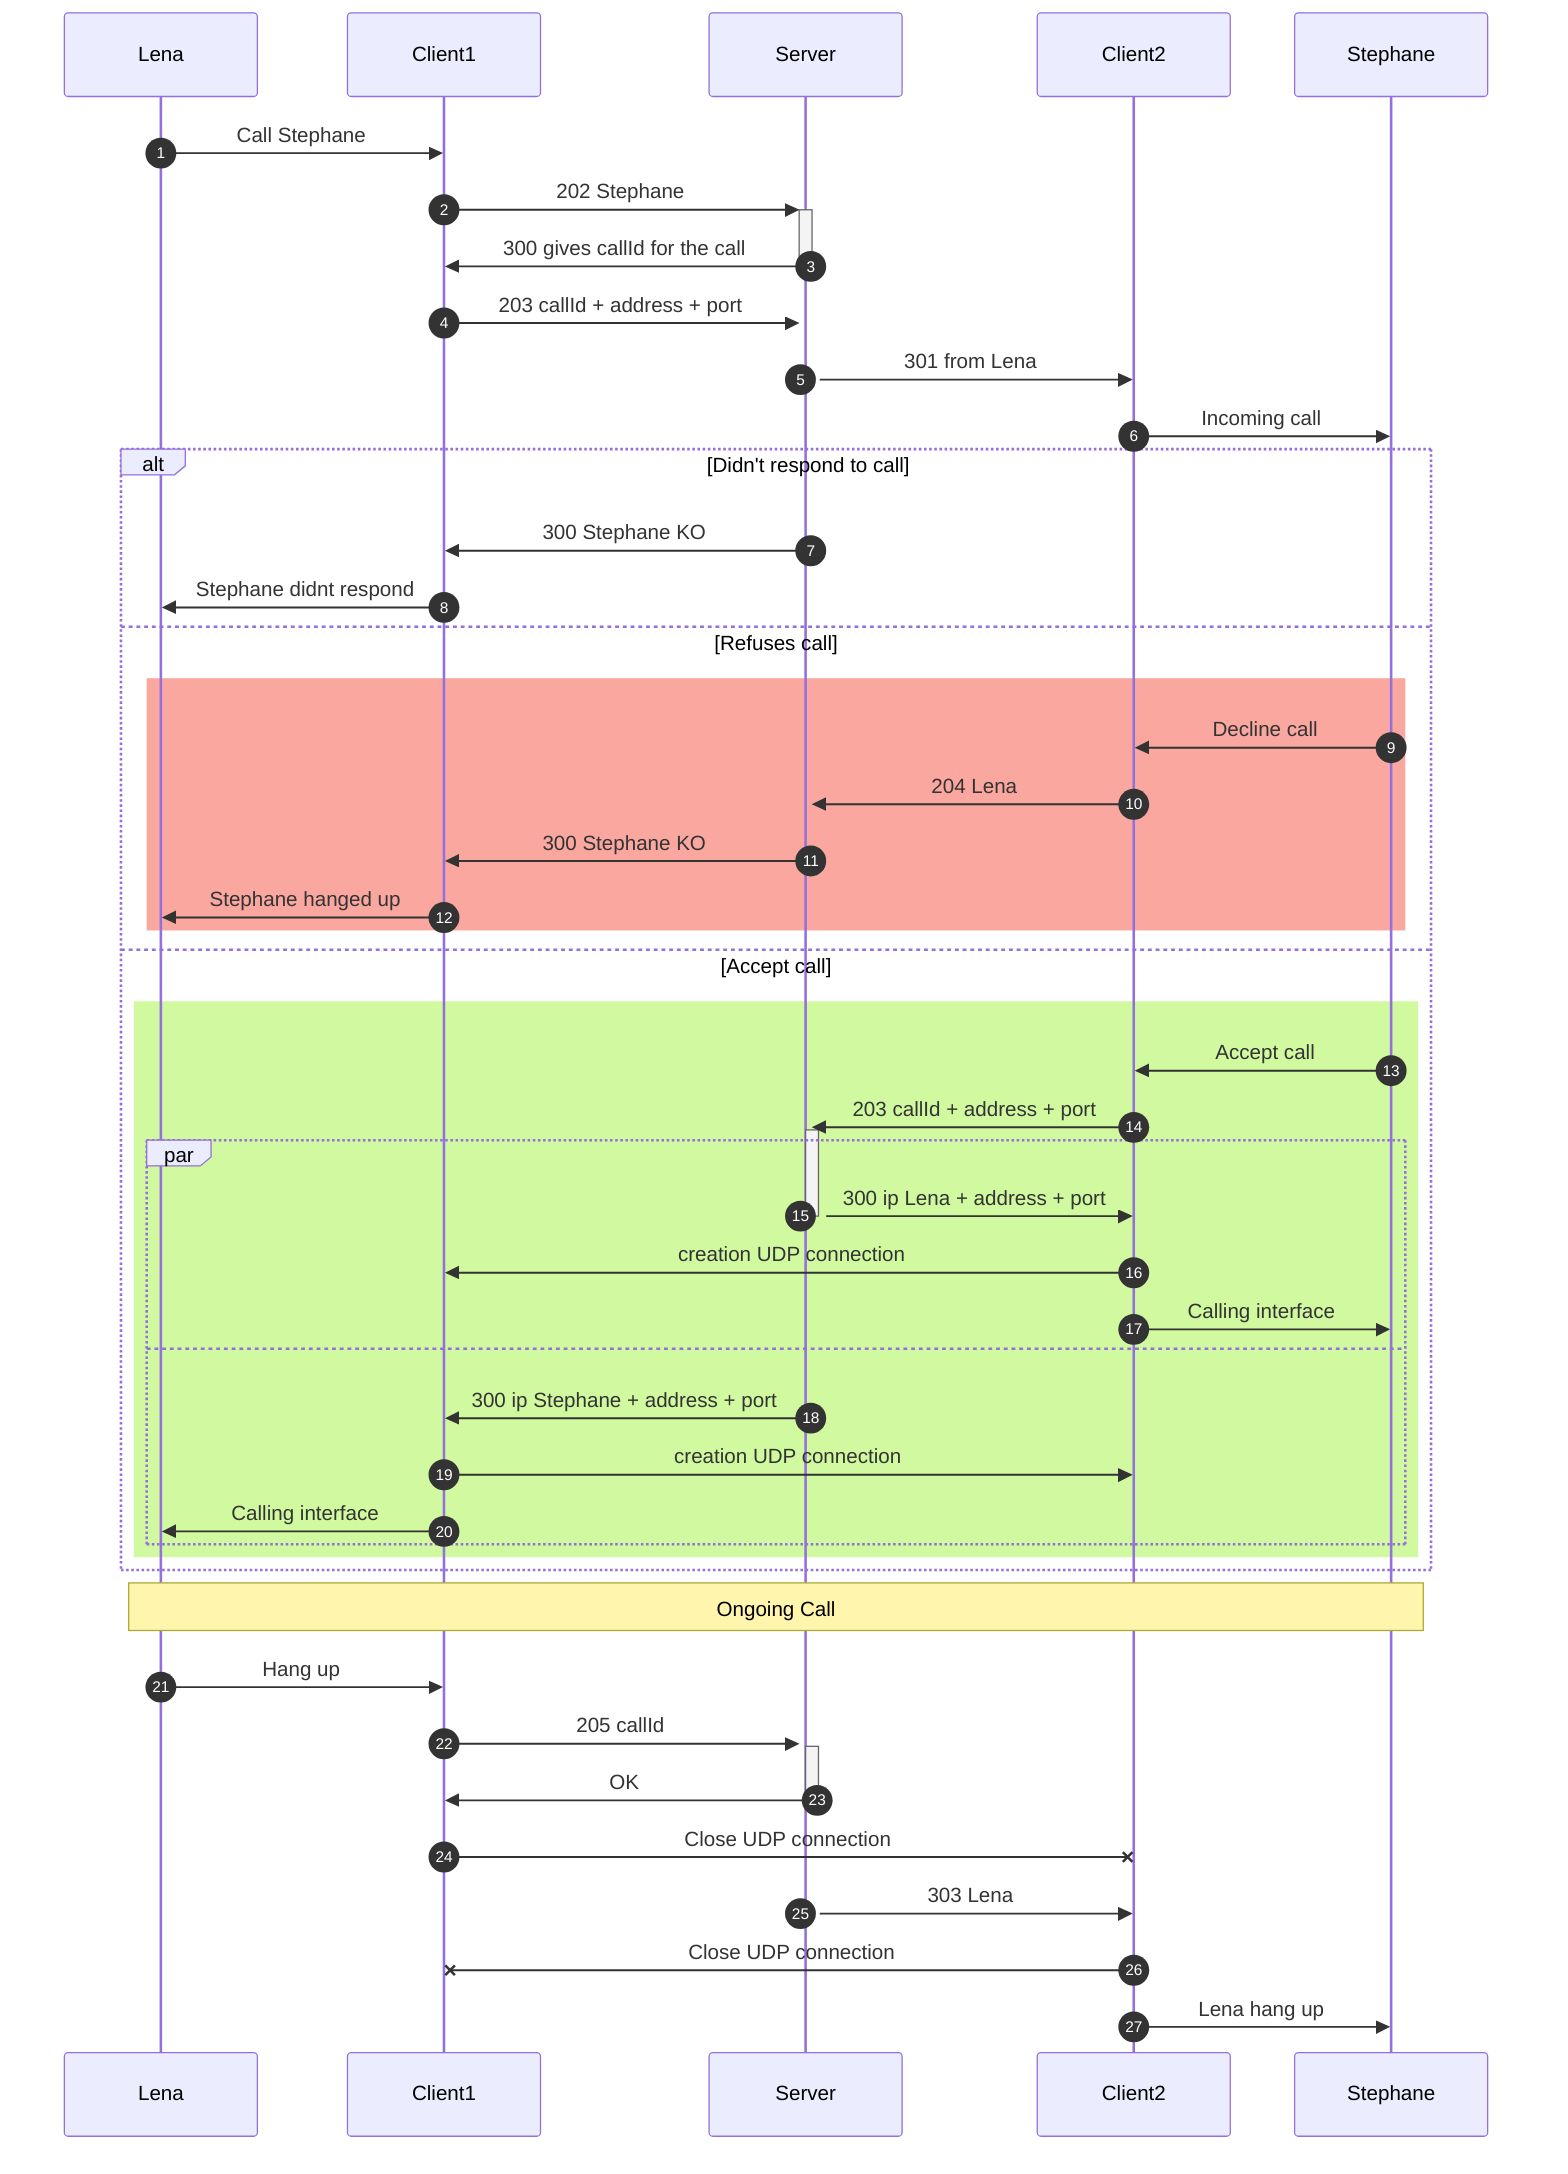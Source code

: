 sequenceDiagram
    participant Lena
    participant Client1
    participant Server
    participant Client2
    participant Stephane
    autonumber

    Lena->>Client1: Call Stephane
    Client1->>+Server: 202 Stephane
    Server->>-Client1: 300 gives callId for the call

    Client1->>+Server: 203 callId + address + port



    Server->>Client2: 301 from Lena
    Client2->>Stephane: Incoming call

    alt Didn't respond to call
        Server->>Client1: 300 Stephane KO
        Client1->>Lena: Stephane didnt respond
    else Refuses call
        rect rgba(245, 81, 66, .5)
            Stephane->>Client2: Decline call
            Client2->>Server: 204 Lena
            Server->>Client1: 300 Stephane KO
            Client1->>Lena: Stephane hanged up
        end
    else Accept call
        rect rgba(164, 245, 66, .5)
            Stephane->>Client2: Accept call
            Client2->>+Server: 203 callId + address + port
            par
                Server->>-Client2: 300 ip Lena + address + port
                Client2->>Client1: creation UDP connection
                Client2->>Stephane: Calling interface
            and
                Server->>Client1: 300 ip Stephane + address + port
                Client1->>Client2: creation UDP connection
                Client1->>Lena: Calling interface
            end
        end
    end

    Note over Lena, Stephane: Ongoing Call

    Lena->>Client1: Hang up
    Client1->>+Server: 205 callId
    Server->>-Client1: OK
    Client1-xClient2: Close UDP connection
    Server->>Client2: 303 Lena
    Client2-xClient1: Close UDP connection
    Client2->>Stephane: Lena hang up